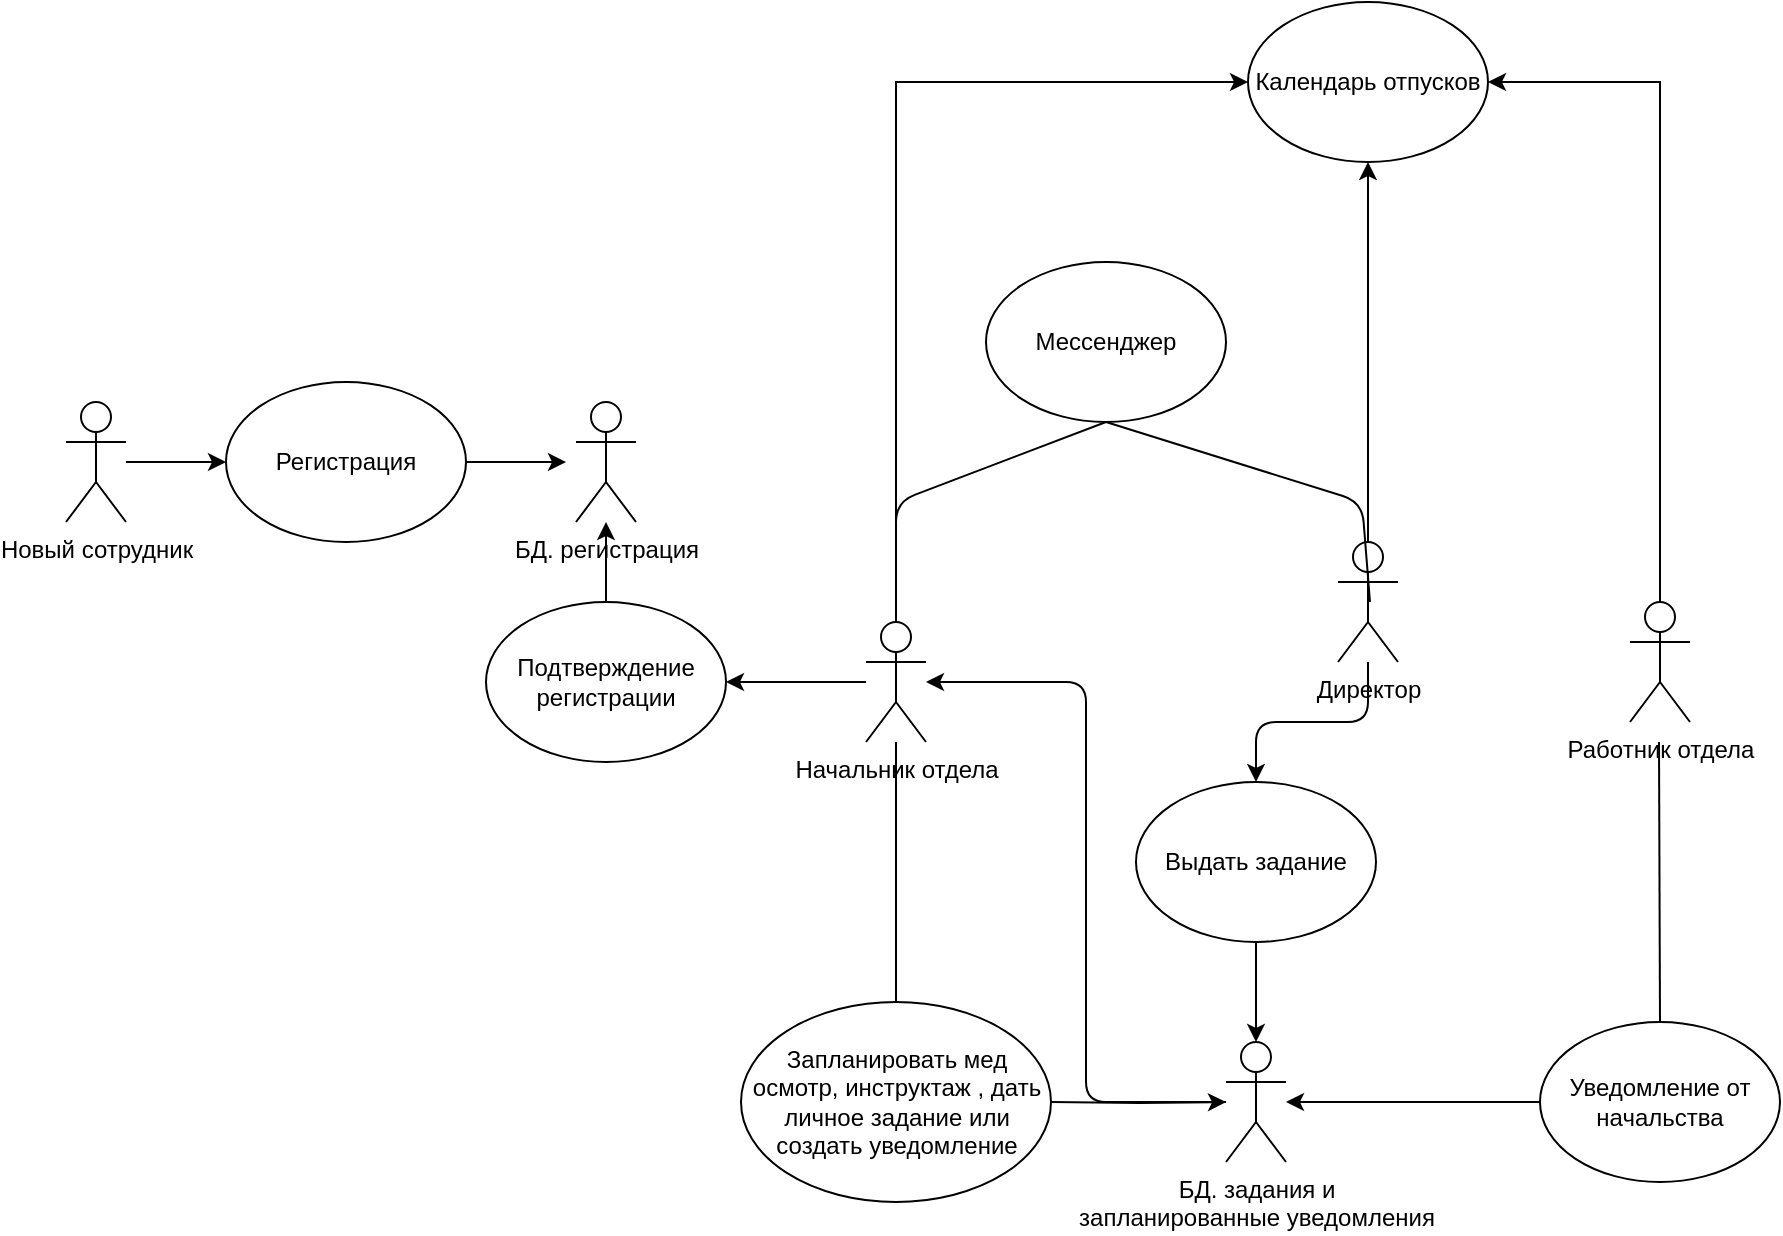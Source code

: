 <mxfile version="14.4.4" type="github">
  <diagram id="wgFWXUjJICxdFmFuu-bS" name="Page-1">
    <mxGraphModel dx="1929" dy="582" grid="1" gridSize="10" guides="1" tooltips="1" connect="1" arrows="1" fold="1" page="1" pageScale="1" pageWidth="827" pageHeight="1169" math="0" shadow="0">
      <root>
        <mxCell id="0" />
        <mxCell id="1" parent="0" />
        <mxCell id="pFkEc0a8NW2LR80c-Vau-38" style="edgeStyle=orthogonalEdgeStyle;rounded=0;orthogonalLoop=1;jettySize=auto;html=1;entryX=0.5;entryY=1;entryDx=0;entryDy=0;" parent="1" source="pFkEc0a8NW2LR80c-Vau-1" edge="1">
          <mxGeometry relative="1" as="geometry">
            <mxPoint x="521" y="90" as="targetPoint" />
          </mxGeometry>
        </mxCell>
        <mxCell id="1CoDGrdCYkaN-wlM0zXR-13" style="edgeStyle=orthogonalEdgeStyle;rounded=1;orthogonalLoop=1;jettySize=auto;html=1;entryX=0.5;entryY=0;entryDx=0;entryDy=0;strokeColor=#000000;" edge="1" parent="1" source="pFkEc0a8NW2LR80c-Vau-1" target="pFkEc0a8NW2LR80c-Vau-42">
          <mxGeometry relative="1" as="geometry" />
        </mxCell>
        <mxCell id="pFkEc0a8NW2LR80c-Vau-1" value="Директор" style="shape=umlActor;verticalLabelPosition=bottom;verticalAlign=top;html=1;outlineConnect=0;" parent="1" vertex="1">
          <mxGeometry x="506" y="280" width="30" height="60" as="geometry" />
        </mxCell>
        <mxCell id="pFkEc0a8NW2LR80c-Vau-10" style="edgeStyle=orthogonalEdgeStyle;rounded=0;orthogonalLoop=1;jettySize=auto;html=1;" parent="1" source="pFkEc0a8NW2LR80c-Vau-2" target="pFkEc0a8NW2LR80c-Vau-9" edge="1">
          <mxGeometry relative="1" as="geometry" />
        </mxCell>
        <mxCell id="pFkEc0a8NW2LR80c-Vau-22" style="edgeStyle=orthogonalEdgeStyle;rounded=0;orthogonalLoop=1;jettySize=auto;html=1;entryX=0;entryY=0.5;entryDx=0;entryDy=0;" parent="1" source="pFkEc0a8NW2LR80c-Vau-2" target="pFkEc0a8NW2LR80c-Vau-19" edge="1">
          <mxGeometry relative="1" as="geometry">
            <Array as="points">
              <mxPoint x="285" y="50" />
            </Array>
          </mxGeometry>
        </mxCell>
        <mxCell id="pFkEc0a8NW2LR80c-Vau-2" value="Начальник отдела" style="shape=umlActor;verticalLabelPosition=bottom;verticalAlign=top;html=1;outlineConnect=0;" parent="1" vertex="1">
          <mxGeometry x="270" y="320" width="30" height="60" as="geometry" />
        </mxCell>
        <mxCell id="pFkEc0a8NW2LR80c-Vau-8" style="edgeStyle=orthogonalEdgeStyle;rounded=0;orthogonalLoop=1;jettySize=auto;html=1;entryX=0;entryY=0.5;entryDx=0;entryDy=0;" parent="1" source="pFkEc0a8NW2LR80c-Vau-6" edge="1" target="pFkEc0a8NW2LR80c-Vau-7">
          <mxGeometry relative="1" as="geometry">
            <mxPoint x="80" y="240" as="targetPoint" />
          </mxGeometry>
        </mxCell>
        <mxCell id="pFkEc0a8NW2LR80c-Vau-6" value="Новый сотрудник" style="shape=umlActor;verticalLabelPosition=bottom;verticalAlign=top;html=1;outlineConnect=0;" parent="1" vertex="1">
          <mxGeometry x="-130" y="210" width="30" height="60" as="geometry" />
        </mxCell>
        <mxCell id="1CoDGrdCYkaN-wlM0zXR-2" style="edgeStyle=orthogonalEdgeStyle;rounded=0;orthogonalLoop=1;jettySize=auto;html=1;" edge="1" parent="1" source="pFkEc0a8NW2LR80c-Vau-7">
          <mxGeometry relative="1" as="geometry">
            <mxPoint x="120" y="240" as="targetPoint" />
          </mxGeometry>
        </mxCell>
        <mxCell id="pFkEc0a8NW2LR80c-Vau-7" value="Регистрация" style="ellipse;whiteSpace=wrap;html=1;" parent="1" vertex="1">
          <mxGeometry x="-50" y="200" width="120" height="80" as="geometry" />
        </mxCell>
        <mxCell id="pFkEc0a8NW2LR80c-Vau-11" style="edgeStyle=orthogonalEdgeStyle;rounded=0;orthogonalLoop=1;jettySize=auto;html=1;" parent="1" source="pFkEc0a8NW2LR80c-Vau-9" target="1CoDGrdCYkaN-wlM0zXR-1" edge="1">
          <mxGeometry relative="1" as="geometry" />
        </mxCell>
        <mxCell id="pFkEc0a8NW2LR80c-Vau-9" value="Подтверждение регистрации" style="ellipse;whiteSpace=wrap;html=1;" parent="1" vertex="1">
          <mxGeometry x="80" y="310" width="120" height="80" as="geometry" />
        </mxCell>
        <mxCell id="pFkEc0a8NW2LR80c-Vau-13" value="Мессенджер" style="ellipse;whiteSpace=wrap;html=1;" parent="1" vertex="1">
          <mxGeometry x="330" y="140" width="120" height="80" as="geometry" />
        </mxCell>
        <mxCell id="pFkEc0a8NW2LR80c-Vau-15" value="" style="endArrow=none;html=1;entryX=0.5;entryY=1;entryDx=0;entryDy=0;" parent="1" target="pFkEc0a8NW2LR80c-Vau-13" edge="1">
          <mxGeometry width="50" height="50" relative="1" as="geometry">
            <mxPoint x="285" y="320" as="sourcePoint" />
            <mxPoint x="440" y="270" as="targetPoint" />
            <Array as="points">
              <mxPoint x="285" y="260" />
            </Array>
          </mxGeometry>
        </mxCell>
        <mxCell id="pFkEc0a8NW2LR80c-Vau-19" value="Календарь отпусков" style="ellipse;whiteSpace=wrap;html=1;" parent="1" vertex="1">
          <mxGeometry x="461" y="10" width="120" height="80" as="geometry" />
        </mxCell>
        <mxCell id="pFkEc0a8NW2LR80c-Vau-30" value="" style="edgeStyle=orthogonalEdgeStyle;rounded=0;orthogonalLoop=1;jettySize=auto;html=1;exitX=1;exitY=0.5;exitDx=0;exitDy=0;" parent="1" target="1CoDGrdCYkaN-wlM0zXR-4" edge="1">
          <mxGeometry relative="1" as="geometry">
            <mxPoint x="362.5" y="560" as="sourcePoint" />
            <mxPoint x="440" y="560" as="targetPoint" />
          </mxGeometry>
        </mxCell>
        <mxCell id="pFkEc0a8NW2LR80c-Vau-23" value="Запланировать мед осмотр, инструктаж , дать личное задание или создать уведомление" style="ellipse;whiteSpace=wrap;html=1;" parent="1" vertex="1">
          <mxGeometry x="207.5" y="510" width="155" height="100" as="geometry" />
        </mxCell>
        <mxCell id="pFkEc0a8NW2LR80c-Vau-24" value="Уведомление от начальства" style="ellipse;whiteSpace=wrap;html=1;" parent="1" vertex="1">
          <mxGeometry x="607" y="520" width="120" height="80" as="geometry" />
        </mxCell>
        <mxCell id="pFkEc0a8NW2LR80c-Vau-40" style="edgeStyle=orthogonalEdgeStyle;rounded=0;orthogonalLoop=1;jettySize=auto;html=1;entryX=1;entryY=0.5;entryDx=0;entryDy=0;" parent="1" source="pFkEc0a8NW2LR80c-Vau-5" edge="1">
          <mxGeometry relative="1" as="geometry">
            <mxPoint x="581" y="50" as="targetPoint" />
            <Array as="points">
              <mxPoint x="667" y="50" />
            </Array>
          </mxGeometry>
        </mxCell>
        <mxCell id="pFkEc0a8NW2LR80c-Vau-5" value="Работник отдела" style="shape=umlActor;verticalLabelPosition=bottom;verticalAlign=top;html=1;outlineConnect=0;" parent="1" vertex="1">
          <mxGeometry x="652" y="310" width="30" height="60" as="geometry" />
        </mxCell>
        <mxCell id="pFkEc0a8NW2LR80c-Vau-36" value="" style="endArrow=none;html=1;entryX=0.5;entryY=1;entryDx=0;entryDy=0;" parent="1" target="pFkEc0a8NW2LR80c-Vau-13" edge="1">
          <mxGeometry width="50" height="50" relative="1" as="geometry">
            <mxPoint x="522" y="310" as="sourcePoint" />
            <mxPoint x="442" y="220" as="targetPoint" />
            <Array as="points">
              <mxPoint x="518" y="260" />
            </Array>
          </mxGeometry>
        </mxCell>
        <mxCell id="1CoDGrdCYkaN-wlM0zXR-11" style="edgeStyle=orthogonalEdgeStyle;rounded=1;orthogonalLoop=1;jettySize=auto;html=1;entryX=0.5;entryY=0;entryDx=0;entryDy=0;entryPerimeter=0;strokeColor=#000000;" edge="1" parent="1" source="pFkEc0a8NW2LR80c-Vau-42" target="1CoDGrdCYkaN-wlM0zXR-4">
          <mxGeometry relative="1" as="geometry" />
        </mxCell>
        <mxCell id="pFkEc0a8NW2LR80c-Vau-42" value="Выдать задание" style="ellipse;whiteSpace=wrap;html=1;" parent="1" vertex="1">
          <mxGeometry x="405" y="400" width="120" height="80" as="geometry" />
        </mxCell>
        <mxCell id="1CoDGrdCYkaN-wlM0zXR-1" value="БД. регистрация" style="shape=umlActor;verticalLabelPosition=bottom;verticalAlign=top;html=1;outlineConnect=0;" vertex="1" parent="1">
          <mxGeometry x="125" y="210" width="30" height="60" as="geometry" />
        </mxCell>
        <mxCell id="1CoDGrdCYkaN-wlM0zXR-5" style="edgeStyle=orthogonalEdgeStyle;rounded=0;orthogonalLoop=1;jettySize=auto;html=1;exitX=0;exitY=0.5;exitDx=0;exitDy=0;" edge="1" parent="1" source="pFkEc0a8NW2LR80c-Vau-24" target="1CoDGrdCYkaN-wlM0zXR-4">
          <mxGeometry relative="1" as="geometry">
            <mxPoint x="560" y="580" as="targetPoint" />
          </mxGeometry>
        </mxCell>
        <mxCell id="1CoDGrdCYkaN-wlM0zXR-15" style="edgeStyle=orthogonalEdgeStyle;rounded=1;orthogonalLoop=1;jettySize=auto;html=1;strokeColor=#000000;" edge="1" parent="1" source="1CoDGrdCYkaN-wlM0zXR-4" target="pFkEc0a8NW2LR80c-Vau-2">
          <mxGeometry relative="1" as="geometry">
            <mxPoint x="330" y="360" as="targetPoint" />
            <Array as="points">
              <mxPoint x="380" y="560" />
              <mxPoint x="380" y="350" />
            </Array>
          </mxGeometry>
        </mxCell>
        <mxCell id="1CoDGrdCYkaN-wlM0zXR-4" value="БД. задания и &lt;br&gt;запланированные уведомления" style="shape=umlActor;verticalLabelPosition=bottom;verticalAlign=top;html=1;outlineConnect=0;" vertex="1" parent="1">
          <mxGeometry x="450" y="530" width="30" height="60" as="geometry" />
        </mxCell>
        <mxCell id="1CoDGrdCYkaN-wlM0zXR-6" value="" style="endArrow=none;html=1;strokeColor=#000000;entryX=0.5;entryY=0;entryDx=0;entryDy=0;" edge="1" parent="1" source="pFkEc0a8NW2LR80c-Vau-2" target="pFkEc0a8NW2LR80c-Vau-23">
          <mxGeometry width="50" height="50" relative="1" as="geometry">
            <mxPoint x="350" y="430" as="sourcePoint" />
            <mxPoint x="400" y="380" as="targetPoint" />
          </mxGeometry>
        </mxCell>
        <mxCell id="1CoDGrdCYkaN-wlM0zXR-7" value="" style="endArrow=none;html=1;strokeColor=#000000;entryX=0.5;entryY=0;entryDx=0;entryDy=0;" edge="1" parent="1" target="pFkEc0a8NW2LR80c-Vau-24">
          <mxGeometry width="50" height="50" relative="1" as="geometry">
            <mxPoint x="666.5" y="380" as="sourcePoint" />
            <mxPoint x="666.5" y="510" as="targetPoint" />
          </mxGeometry>
        </mxCell>
      </root>
    </mxGraphModel>
  </diagram>
</mxfile>
